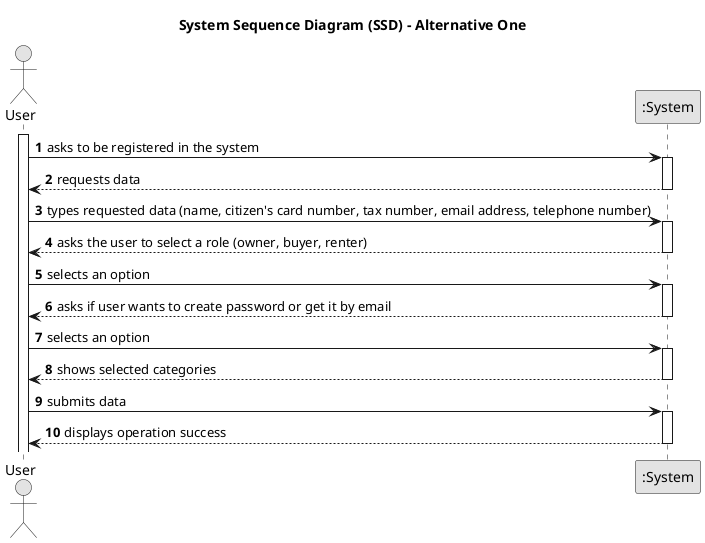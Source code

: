 @startuml
skinparam monochrome true
skinparam packageStyle rectangle
skinparam shadowing false

title System Sequence Diagram (SSD) - Alternative One

autonumber

actor "User" as User
participant ":System" as System

activate User

    User -> System : asks to be registered in the system
    activate System

        System --> User : requests data
    deactivate System

    User -> System : types requested data (name, citizen's card number, tax number, email address, telephone number)
    activate System

        System --> User : asks the user to select a role (owner, buyer, renter)
        deactivate System

    User -> System : selects an option
        activate System

        System --> User : asks if user wants to create password or get it by email
    deactivate System

    User -> System : selects an option
    activate System

        System --> User : shows selected categories
    deactivate System

    User -> System : submits data
    activate System

        System --> User : displays operation success
    deactivate System

@enduml
